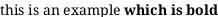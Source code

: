{
  "sha1": "i0udbf57x946modh6b8sky7526blrvq",
  "insertion": {
    "when": "2024-06-03T18:59:30.233Z",
    "user": "plantuml@gmail.com"
  }
}
@startcreole
this is an example **which is bold**
@endcreole
